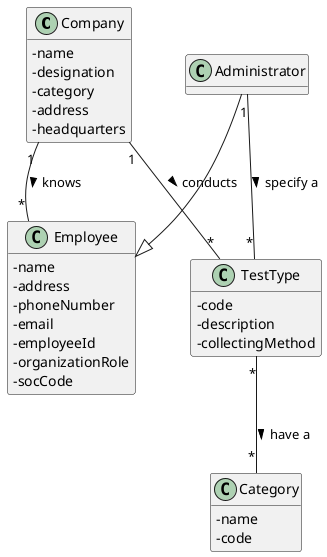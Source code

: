 @startuml
hide methods
'left to right direction
skinparam classAttributeIconSize 0

class Company{
-name
-designation
-category
-address
-headquarters
}

class Employee{
-name
-address
-phoneNumber
-email
-employeeId
-organizationRole
-socCode
}

class Administrator{
}

class TestType{
-code
-description
-collectingMethod
}


class Category{
-name
-code
}


Company "1"--"*" Employee : knows >
Company "1"--"*" TestType : conducts >
Administrator --|> Employee
Administrator "1"--"*" TestType : specify a >
TestType "*"--"*" Category : have a >

@enduml